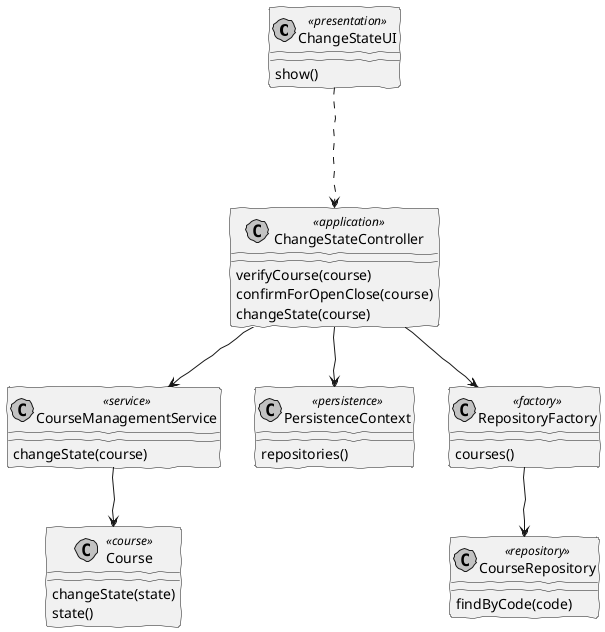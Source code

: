 @startuml

skinparam handwritten true
skinparam monochrome true
skinparam packageStyle rect
skinparam defaultFontName FG Virgil
skinparam shadowing false


class ChangeStateUI <<presentation>>
class ChangeStateController<<application>>
class CourseManagementService<<service>>
class Course<<course>>
class PersistenceContext<<persistence>>
class RepositoryFactory<<factory>>
class CourseRepository <<repository>>

class ChangeStateUI{
show()
}

class ChangeStateController{
verifyCourse(course)
confirmForOpenClose(course)
changeState(course)
}

class PersistenceContext{
repositories()
}

class RepositoryFactory{
courses()
}

class CourseRepository{
findByCode(code)
}

class Course{
changeState(state)
state()
}

class CourseManagementService{
changeState(course)
}

ChangeStateUI -.-> ChangeStateController

ChangeStateController --> PersistenceContext
ChangeStateController --> RepositoryFactory
ChangeStateController --> CourseManagementService

RepositoryFactory --> CourseRepository

CourseManagementService --> Course

@enduml
